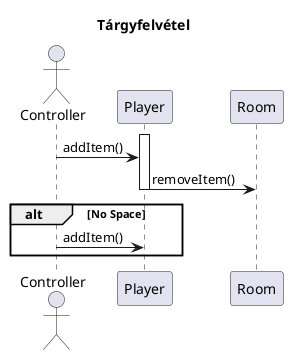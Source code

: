 @startuml
title Tárgyfelvétel

actor Controller as c

Activate Player
c -> Player : addItem()
Player -> Room : removeItem()
Deactivate Player

alt No Space
c -> Player : addItem()
end
    
@enduml